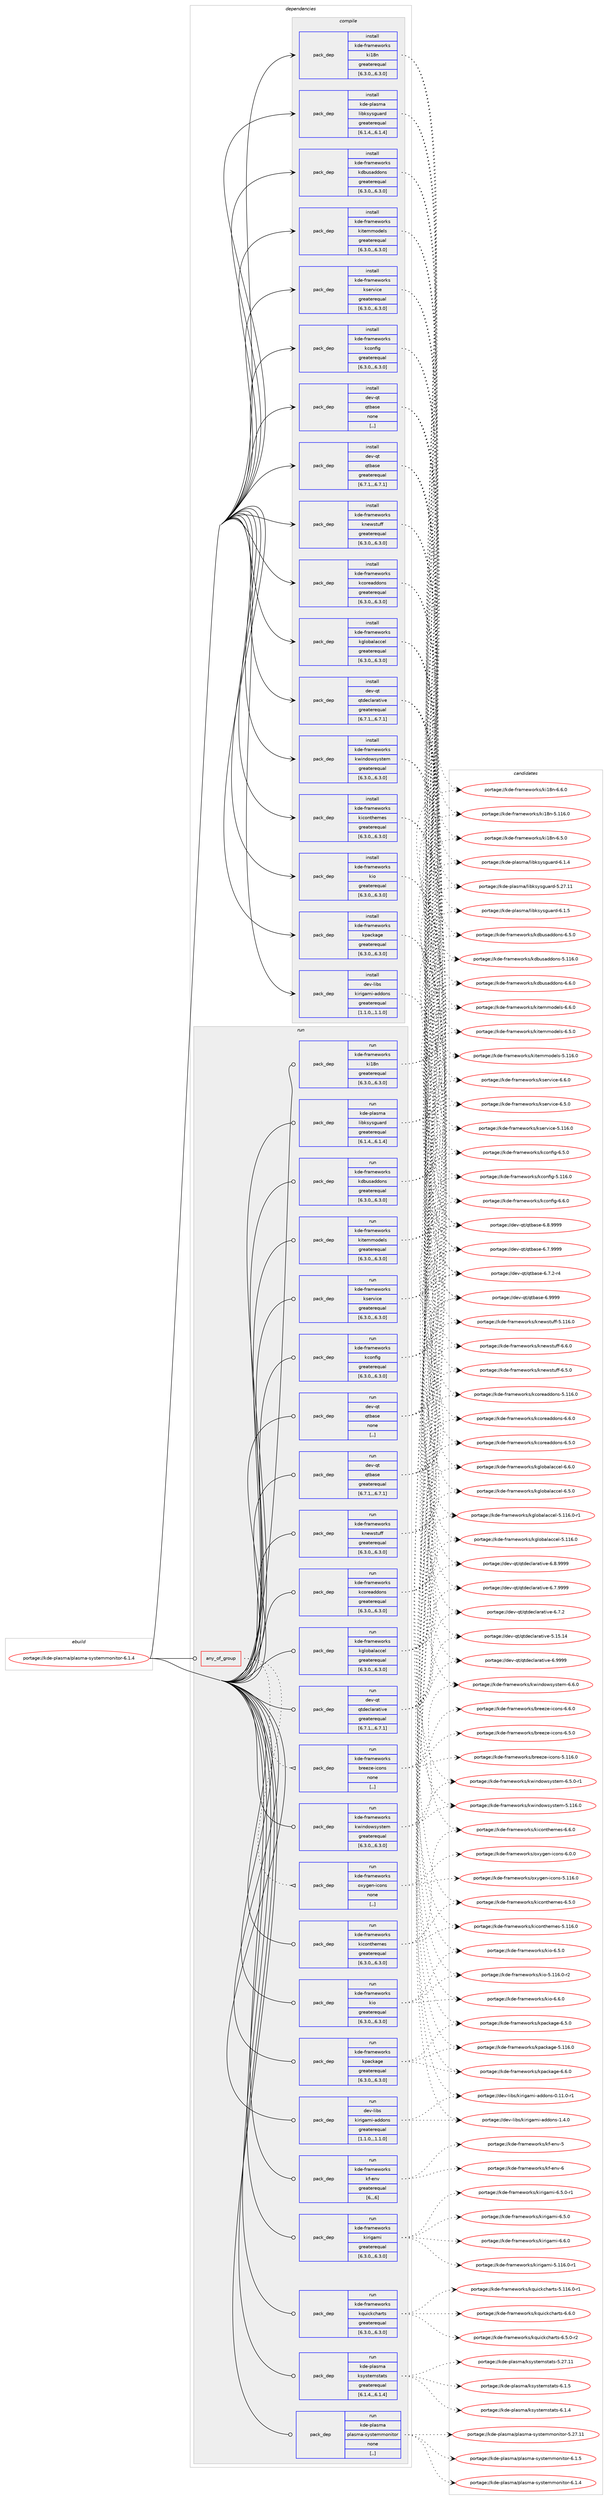 digraph prolog {

# *************
# Graph options
# *************

newrank=true;
concentrate=true;
compound=true;
graph [rankdir=LR,fontname=Helvetica,fontsize=10,ranksep=1.5];#, ranksep=2.5, nodesep=0.2];
edge  [arrowhead=vee];
node  [fontname=Helvetica,fontsize=10];

# **********
# The ebuild
# **********

subgraph cluster_leftcol {
color=gray;
label=<<i>ebuild</i>>;
id [label="portage://kde-plasma/plasma-systemmonitor-6.1.4", color=red, width=4, href="../kde-plasma/plasma-systemmonitor-6.1.4.svg"];
}

# ****************
# The dependencies
# ****************

subgraph cluster_midcol {
color=gray;
label=<<i>dependencies</i>>;
subgraph cluster_compile {
fillcolor="#eeeeee";
style=filled;
label=<<i>compile</i>>;
subgraph pack571705 {
dependency778478 [label=<<TABLE BORDER="0" CELLBORDER="1" CELLSPACING="0" CELLPADDING="4" WIDTH="220"><TR><TD ROWSPAN="6" CELLPADDING="30">pack_dep</TD></TR><TR><TD WIDTH="110">install</TD></TR><TR><TD>dev-libs</TD></TR><TR><TD>kirigami-addons</TD></TR><TR><TD>greaterequal</TD></TR><TR><TD>[1.1.0,,,1.1.0]</TD></TR></TABLE>>, shape=none, color=blue];
}
id:e -> dependency778478:w [weight=20,style="solid",arrowhead="vee"];
subgraph pack571706 {
dependency778479 [label=<<TABLE BORDER="0" CELLBORDER="1" CELLSPACING="0" CELLPADDING="4" WIDTH="220"><TR><TD ROWSPAN="6" CELLPADDING="30">pack_dep</TD></TR><TR><TD WIDTH="110">install</TD></TR><TR><TD>dev-qt</TD></TR><TR><TD>qtbase</TD></TR><TR><TD>greaterequal</TD></TR><TR><TD>[6.7.1,,,6.7.1]</TD></TR></TABLE>>, shape=none, color=blue];
}
id:e -> dependency778479:w [weight=20,style="solid",arrowhead="vee"];
subgraph pack571707 {
dependency778480 [label=<<TABLE BORDER="0" CELLBORDER="1" CELLSPACING="0" CELLPADDING="4" WIDTH="220"><TR><TD ROWSPAN="6" CELLPADDING="30">pack_dep</TD></TR><TR><TD WIDTH="110">install</TD></TR><TR><TD>dev-qt</TD></TR><TR><TD>qtbase</TD></TR><TR><TD>none</TD></TR><TR><TD>[,,]</TD></TR></TABLE>>, shape=none, color=blue];
}
id:e -> dependency778480:w [weight=20,style="solid",arrowhead="vee"];
subgraph pack571708 {
dependency778481 [label=<<TABLE BORDER="0" CELLBORDER="1" CELLSPACING="0" CELLPADDING="4" WIDTH="220"><TR><TD ROWSPAN="6" CELLPADDING="30">pack_dep</TD></TR><TR><TD WIDTH="110">install</TD></TR><TR><TD>dev-qt</TD></TR><TR><TD>qtdeclarative</TD></TR><TR><TD>greaterequal</TD></TR><TR><TD>[6.7.1,,,6.7.1]</TD></TR></TABLE>>, shape=none, color=blue];
}
id:e -> dependency778481:w [weight=20,style="solid",arrowhead="vee"];
subgraph pack571709 {
dependency778482 [label=<<TABLE BORDER="0" CELLBORDER="1" CELLSPACING="0" CELLPADDING="4" WIDTH="220"><TR><TD ROWSPAN="6" CELLPADDING="30">pack_dep</TD></TR><TR><TD WIDTH="110">install</TD></TR><TR><TD>kde-frameworks</TD></TR><TR><TD>kconfig</TD></TR><TR><TD>greaterequal</TD></TR><TR><TD>[6.3.0,,,6.3.0]</TD></TR></TABLE>>, shape=none, color=blue];
}
id:e -> dependency778482:w [weight=20,style="solid",arrowhead="vee"];
subgraph pack571710 {
dependency778483 [label=<<TABLE BORDER="0" CELLBORDER="1" CELLSPACING="0" CELLPADDING="4" WIDTH="220"><TR><TD ROWSPAN="6" CELLPADDING="30">pack_dep</TD></TR><TR><TD WIDTH="110">install</TD></TR><TR><TD>kde-frameworks</TD></TR><TR><TD>kcoreaddons</TD></TR><TR><TD>greaterequal</TD></TR><TR><TD>[6.3.0,,,6.3.0]</TD></TR></TABLE>>, shape=none, color=blue];
}
id:e -> dependency778483:w [weight=20,style="solid",arrowhead="vee"];
subgraph pack571711 {
dependency778484 [label=<<TABLE BORDER="0" CELLBORDER="1" CELLSPACING="0" CELLPADDING="4" WIDTH="220"><TR><TD ROWSPAN="6" CELLPADDING="30">pack_dep</TD></TR><TR><TD WIDTH="110">install</TD></TR><TR><TD>kde-frameworks</TD></TR><TR><TD>kdbusaddons</TD></TR><TR><TD>greaterequal</TD></TR><TR><TD>[6.3.0,,,6.3.0]</TD></TR></TABLE>>, shape=none, color=blue];
}
id:e -> dependency778484:w [weight=20,style="solid",arrowhead="vee"];
subgraph pack571712 {
dependency778485 [label=<<TABLE BORDER="0" CELLBORDER="1" CELLSPACING="0" CELLPADDING="4" WIDTH="220"><TR><TD ROWSPAN="6" CELLPADDING="30">pack_dep</TD></TR><TR><TD WIDTH="110">install</TD></TR><TR><TD>kde-frameworks</TD></TR><TR><TD>kglobalaccel</TD></TR><TR><TD>greaterequal</TD></TR><TR><TD>[6.3.0,,,6.3.0]</TD></TR></TABLE>>, shape=none, color=blue];
}
id:e -> dependency778485:w [weight=20,style="solid",arrowhead="vee"];
subgraph pack571713 {
dependency778486 [label=<<TABLE BORDER="0" CELLBORDER="1" CELLSPACING="0" CELLPADDING="4" WIDTH="220"><TR><TD ROWSPAN="6" CELLPADDING="30">pack_dep</TD></TR><TR><TD WIDTH="110">install</TD></TR><TR><TD>kde-frameworks</TD></TR><TR><TD>ki18n</TD></TR><TR><TD>greaterequal</TD></TR><TR><TD>[6.3.0,,,6.3.0]</TD></TR></TABLE>>, shape=none, color=blue];
}
id:e -> dependency778486:w [weight=20,style="solid",arrowhead="vee"];
subgraph pack571714 {
dependency778487 [label=<<TABLE BORDER="0" CELLBORDER="1" CELLSPACING="0" CELLPADDING="4" WIDTH="220"><TR><TD ROWSPAN="6" CELLPADDING="30">pack_dep</TD></TR><TR><TD WIDTH="110">install</TD></TR><TR><TD>kde-frameworks</TD></TR><TR><TD>kiconthemes</TD></TR><TR><TD>greaterequal</TD></TR><TR><TD>[6.3.0,,,6.3.0]</TD></TR></TABLE>>, shape=none, color=blue];
}
id:e -> dependency778487:w [weight=20,style="solid",arrowhead="vee"];
subgraph pack571715 {
dependency778488 [label=<<TABLE BORDER="0" CELLBORDER="1" CELLSPACING="0" CELLPADDING="4" WIDTH="220"><TR><TD ROWSPAN="6" CELLPADDING="30">pack_dep</TD></TR><TR><TD WIDTH="110">install</TD></TR><TR><TD>kde-frameworks</TD></TR><TR><TD>kio</TD></TR><TR><TD>greaterequal</TD></TR><TR><TD>[6.3.0,,,6.3.0]</TD></TR></TABLE>>, shape=none, color=blue];
}
id:e -> dependency778488:w [weight=20,style="solid",arrowhead="vee"];
subgraph pack571716 {
dependency778489 [label=<<TABLE BORDER="0" CELLBORDER="1" CELLSPACING="0" CELLPADDING="4" WIDTH="220"><TR><TD ROWSPAN="6" CELLPADDING="30">pack_dep</TD></TR><TR><TD WIDTH="110">install</TD></TR><TR><TD>kde-frameworks</TD></TR><TR><TD>kitemmodels</TD></TR><TR><TD>greaterequal</TD></TR><TR><TD>[6.3.0,,,6.3.0]</TD></TR></TABLE>>, shape=none, color=blue];
}
id:e -> dependency778489:w [weight=20,style="solid",arrowhead="vee"];
subgraph pack571717 {
dependency778490 [label=<<TABLE BORDER="0" CELLBORDER="1" CELLSPACING="0" CELLPADDING="4" WIDTH="220"><TR><TD ROWSPAN="6" CELLPADDING="30">pack_dep</TD></TR><TR><TD WIDTH="110">install</TD></TR><TR><TD>kde-frameworks</TD></TR><TR><TD>knewstuff</TD></TR><TR><TD>greaterequal</TD></TR><TR><TD>[6.3.0,,,6.3.0]</TD></TR></TABLE>>, shape=none, color=blue];
}
id:e -> dependency778490:w [weight=20,style="solid",arrowhead="vee"];
subgraph pack571718 {
dependency778491 [label=<<TABLE BORDER="0" CELLBORDER="1" CELLSPACING="0" CELLPADDING="4" WIDTH="220"><TR><TD ROWSPAN="6" CELLPADDING="30">pack_dep</TD></TR><TR><TD WIDTH="110">install</TD></TR><TR><TD>kde-frameworks</TD></TR><TR><TD>kpackage</TD></TR><TR><TD>greaterequal</TD></TR><TR><TD>[6.3.0,,,6.3.0]</TD></TR></TABLE>>, shape=none, color=blue];
}
id:e -> dependency778491:w [weight=20,style="solid",arrowhead="vee"];
subgraph pack571719 {
dependency778492 [label=<<TABLE BORDER="0" CELLBORDER="1" CELLSPACING="0" CELLPADDING="4" WIDTH="220"><TR><TD ROWSPAN="6" CELLPADDING="30">pack_dep</TD></TR><TR><TD WIDTH="110">install</TD></TR><TR><TD>kde-frameworks</TD></TR><TR><TD>kservice</TD></TR><TR><TD>greaterequal</TD></TR><TR><TD>[6.3.0,,,6.3.0]</TD></TR></TABLE>>, shape=none, color=blue];
}
id:e -> dependency778492:w [weight=20,style="solid",arrowhead="vee"];
subgraph pack571720 {
dependency778493 [label=<<TABLE BORDER="0" CELLBORDER="1" CELLSPACING="0" CELLPADDING="4" WIDTH="220"><TR><TD ROWSPAN="6" CELLPADDING="30">pack_dep</TD></TR><TR><TD WIDTH="110">install</TD></TR><TR><TD>kde-frameworks</TD></TR><TR><TD>kwindowsystem</TD></TR><TR><TD>greaterequal</TD></TR><TR><TD>[6.3.0,,,6.3.0]</TD></TR></TABLE>>, shape=none, color=blue];
}
id:e -> dependency778493:w [weight=20,style="solid",arrowhead="vee"];
subgraph pack571721 {
dependency778494 [label=<<TABLE BORDER="0" CELLBORDER="1" CELLSPACING="0" CELLPADDING="4" WIDTH="220"><TR><TD ROWSPAN="6" CELLPADDING="30">pack_dep</TD></TR><TR><TD WIDTH="110">install</TD></TR><TR><TD>kde-plasma</TD></TR><TR><TD>libksysguard</TD></TR><TR><TD>greaterequal</TD></TR><TR><TD>[6.1.4,,,6.1.4]</TD></TR></TABLE>>, shape=none, color=blue];
}
id:e -> dependency778494:w [weight=20,style="solid",arrowhead="vee"];
}
subgraph cluster_compileandrun {
fillcolor="#eeeeee";
style=filled;
label=<<i>compile and run</i>>;
}
subgraph cluster_run {
fillcolor="#eeeeee";
style=filled;
label=<<i>run</i>>;
subgraph any5532 {
dependency778495 [label=<<TABLE BORDER="0" CELLBORDER="1" CELLSPACING="0" CELLPADDING="4"><TR><TD CELLPADDING="10">any_of_group</TD></TR></TABLE>>, shape=none, color=red];subgraph pack571722 {
dependency778496 [label=<<TABLE BORDER="0" CELLBORDER="1" CELLSPACING="0" CELLPADDING="4" WIDTH="220"><TR><TD ROWSPAN="6" CELLPADDING="30">pack_dep</TD></TR><TR><TD WIDTH="110">run</TD></TR><TR><TD>kde-frameworks</TD></TR><TR><TD>breeze-icons</TD></TR><TR><TD>none</TD></TR><TR><TD>[,,]</TD></TR></TABLE>>, shape=none, color=blue];
}
dependency778495:e -> dependency778496:w [weight=20,style="dotted",arrowhead="oinv"];
subgraph pack571723 {
dependency778497 [label=<<TABLE BORDER="0" CELLBORDER="1" CELLSPACING="0" CELLPADDING="4" WIDTH="220"><TR><TD ROWSPAN="6" CELLPADDING="30">pack_dep</TD></TR><TR><TD WIDTH="110">run</TD></TR><TR><TD>kde-frameworks</TD></TR><TR><TD>oxygen-icons</TD></TR><TR><TD>none</TD></TR><TR><TD>[,,]</TD></TR></TABLE>>, shape=none, color=blue];
}
dependency778495:e -> dependency778497:w [weight=20,style="dotted",arrowhead="oinv"];
}
id:e -> dependency778495:w [weight=20,style="solid",arrowhead="odot"];
subgraph pack571724 {
dependency778498 [label=<<TABLE BORDER="0" CELLBORDER="1" CELLSPACING="0" CELLPADDING="4" WIDTH="220"><TR><TD ROWSPAN="6" CELLPADDING="30">pack_dep</TD></TR><TR><TD WIDTH="110">run</TD></TR><TR><TD>dev-libs</TD></TR><TR><TD>kirigami-addons</TD></TR><TR><TD>greaterequal</TD></TR><TR><TD>[1.1.0,,,1.1.0]</TD></TR></TABLE>>, shape=none, color=blue];
}
id:e -> dependency778498:w [weight=20,style="solid",arrowhead="odot"];
subgraph pack571725 {
dependency778499 [label=<<TABLE BORDER="0" CELLBORDER="1" CELLSPACING="0" CELLPADDING="4" WIDTH="220"><TR><TD ROWSPAN="6" CELLPADDING="30">pack_dep</TD></TR><TR><TD WIDTH="110">run</TD></TR><TR><TD>dev-qt</TD></TR><TR><TD>qtbase</TD></TR><TR><TD>greaterequal</TD></TR><TR><TD>[6.7.1,,,6.7.1]</TD></TR></TABLE>>, shape=none, color=blue];
}
id:e -> dependency778499:w [weight=20,style="solid",arrowhead="odot"];
subgraph pack571726 {
dependency778500 [label=<<TABLE BORDER="0" CELLBORDER="1" CELLSPACING="0" CELLPADDING="4" WIDTH="220"><TR><TD ROWSPAN="6" CELLPADDING="30">pack_dep</TD></TR><TR><TD WIDTH="110">run</TD></TR><TR><TD>dev-qt</TD></TR><TR><TD>qtbase</TD></TR><TR><TD>none</TD></TR><TR><TD>[,,]</TD></TR></TABLE>>, shape=none, color=blue];
}
id:e -> dependency778500:w [weight=20,style="solid",arrowhead="odot"];
subgraph pack571727 {
dependency778501 [label=<<TABLE BORDER="0" CELLBORDER="1" CELLSPACING="0" CELLPADDING="4" WIDTH="220"><TR><TD ROWSPAN="6" CELLPADDING="30">pack_dep</TD></TR><TR><TD WIDTH="110">run</TD></TR><TR><TD>dev-qt</TD></TR><TR><TD>qtdeclarative</TD></TR><TR><TD>greaterequal</TD></TR><TR><TD>[6.7.1,,,6.7.1]</TD></TR></TABLE>>, shape=none, color=blue];
}
id:e -> dependency778501:w [weight=20,style="solid",arrowhead="odot"];
subgraph pack571728 {
dependency778502 [label=<<TABLE BORDER="0" CELLBORDER="1" CELLSPACING="0" CELLPADDING="4" WIDTH="220"><TR><TD ROWSPAN="6" CELLPADDING="30">pack_dep</TD></TR><TR><TD WIDTH="110">run</TD></TR><TR><TD>kde-frameworks</TD></TR><TR><TD>kconfig</TD></TR><TR><TD>greaterequal</TD></TR><TR><TD>[6.3.0,,,6.3.0]</TD></TR></TABLE>>, shape=none, color=blue];
}
id:e -> dependency778502:w [weight=20,style="solid",arrowhead="odot"];
subgraph pack571729 {
dependency778503 [label=<<TABLE BORDER="0" CELLBORDER="1" CELLSPACING="0" CELLPADDING="4" WIDTH="220"><TR><TD ROWSPAN="6" CELLPADDING="30">pack_dep</TD></TR><TR><TD WIDTH="110">run</TD></TR><TR><TD>kde-frameworks</TD></TR><TR><TD>kcoreaddons</TD></TR><TR><TD>greaterequal</TD></TR><TR><TD>[6.3.0,,,6.3.0]</TD></TR></TABLE>>, shape=none, color=blue];
}
id:e -> dependency778503:w [weight=20,style="solid",arrowhead="odot"];
subgraph pack571730 {
dependency778504 [label=<<TABLE BORDER="0" CELLBORDER="1" CELLSPACING="0" CELLPADDING="4" WIDTH="220"><TR><TD ROWSPAN="6" CELLPADDING="30">pack_dep</TD></TR><TR><TD WIDTH="110">run</TD></TR><TR><TD>kde-frameworks</TD></TR><TR><TD>kdbusaddons</TD></TR><TR><TD>greaterequal</TD></TR><TR><TD>[6.3.0,,,6.3.0]</TD></TR></TABLE>>, shape=none, color=blue];
}
id:e -> dependency778504:w [weight=20,style="solid",arrowhead="odot"];
subgraph pack571731 {
dependency778505 [label=<<TABLE BORDER="0" CELLBORDER="1" CELLSPACING="0" CELLPADDING="4" WIDTH="220"><TR><TD ROWSPAN="6" CELLPADDING="30">pack_dep</TD></TR><TR><TD WIDTH="110">run</TD></TR><TR><TD>kde-frameworks</TD></TR><TR><TD>kf-env</TD></TR><TR><TD>greaterequal</TD></TR><TR><TD>[6,,,6]</TD></TR></TABLE>>, shape=none, color=blue];
}
id:e -> dependency778505:w [weight=20,style="solid",arrowhead="odot"];
subgraph pack571732 {
dependency778506 [label=<<TABLE BORDER="0" CELLBORDER="1" CELLSPACING="0" CELLPADDING="4" WIDTH="220"><TR><TD ROWSPAN="6" CELLPADDING="30">pack_dep</TD></TR><TR><TD WIDTH="110">run</TD></TR><TR><TD>kde-frameworks</TD></TR><TR><TD>kglobalaccel</TD></TR><TR><TD>greaterequal</TD></TR><TR><TD>[6.3.0,,,6.3.0]</TD></TR></TABLE>>, shape=none, color=blue];
}
id:e -> dependency778506:w [weight=20,style="solid",arrowhead="odot"];
subgraph pack571733 {
dependency778507 [label=<<TABLE BORDER="0" CELLBORDER="1" CELLSPACING="0" CELLPADDING="4" WIDTH="220"><TR><TD ROWSPAN="6" CELLPADDING="30">pack_dep</TD></TR><TR><TD WIDTH="110">run</TD></TR><TR><TD>kde-frameworks</TD></TR><TR><TD>ki18n</TD></TR><TR><TD>greaterequal</TD></TR><TR><TD>[6.3.0,,,6.3.0]</TD></TR></TABLE>>, shape=none, color=blue];
}
id:e -> dependency778507:w [weight=20,style="solid",arrowhead="odot"];
subgraph pack571734 {
dependency778508 [label=<<TABLE BORDER="0" CELLBORDER="1" CELLSPACING="0" CELLPADDING="4" WIDTH="220"><TR><TD ROWSPAN="6" CELLPADDING="30">pack_dep</TD></TR><TR><TD WIDTH="110">run</TD></TR><TR><TD>kde-frameworks</TD></TR><TR><TD>kiconthemes</TD></TR><TR><TD>greaterequal</TD></TR><TR><TD>[6.3.0,,,6.3.0]</TD></TR></TABLE>>, shape=none, color=blue];
}
id:e -> dependency778508:w [weight=20,style="solid",arrowhead="odot"];
subgraph pack571735 {
dependency778509 [label=<<TABLE BORDER="0" CELLBORDER="1" CELLSPACING="0" CELLPADDING="4" WIDTH="220"><TR><TD ROWSPAN="6" CELLPADDING="30">pack_dep</TD></TR><TR><TD WIDTH="110">run</TD></TR><TR><TD>kde-frameworks</TD></TR><TR><TD>kio</TD></TR><TR><TD>greaterequal</TD></TR><TR><TD>[6.3.0,,,6.3.0]</TD></TR></TABLE>>, shape=none, color=blue];
}
id:e -> dependency778509:w [weight=20,style="solid",arrowhead="odot"];
subgraph pack571736 {
dependency778510 [label=<<TABLE BORDER="0" CELLBORDER="1" CELLSPACING="0" CELLPADDING="4" WIDTH="220"><TR><TD ROWSPAN="6" CELLPADDING="30">pack_dep</TD></TR><TR><TD WIDTH="110">run</TD></TR><TR><TD>kde-frameworks</TD></TR><TR><TD>kirigami</TD></TR><TR><TD>greaterequal</TD></TR><TR><TD>[6.3.0,,,6.3.0]</TD></TR></TABLE>>, shape=none, color=blue];
}
id:e -> dependency778510:w [weight=20,style="solid",arrowhead="odot"];
subgraph pack571737 {
dependency778511 [label=<<TABLE BORDER="0" CELLBORDER="1" CELLSPACING="0" CELLPADDING="4" WIDTH="220"><TR><TD ROWSPAN="6" CELLPADDING="30">pack_dep</TD></TR><TR><TD WIDTH="110">run</TD></TR><TR><TD>kde-frameworks</TD></TR><TR><TD>kitemmodels</TD></TR><TR><TD>greaterequal</TD></TR><TR><TD>[6.3.0,,,6.3.0]</TD></TR></TABLE>>, shape=none, color=blue];
}
id:e -> dependency778511:w [weight=20,style="solid",arrowhead="odot"];
subgraph pack571738 {
dependency778512 [label=<<TABLE BORDER="0" CELLBORDER="1" CELLSPACING="0" CELLPADDING="4" WIDTH="220"><TR><TD ROWSPAN="6" CELLPADDING="30">pack_dep</TD></TR><TR><TD WIDTH="110">run</TD></TR><TR><TD>kde-frameworks</TD></TR><TR><TD>knewstuff</TD></TR><TR><TD>greaterequal</TD></TR><TR><TD>[6.3.0,,,6.3.0]</TD></TR></TABLE>>, shape=none, color=blue];
}
id:e -> dependency778512:w [weight=20,style="solid",arrowhead="odot"];
subgraph pack571739 {
dependency778513 [label=<<TABLE BORDER="0" CELLBORDER="1" CELLSPACING="0" CELLPADDING="4" WIDTH="220"><TR><TD ROWSPAN="6" CELLPADDING="30">pack_dep</TD></TR><TR><TD WIDTH="110">run</TD></TR><TR><TD>kde-frameworks</TD></TR><TR><TD>kpackage</TD></TR><TR><TD>greaterequal</TD></TR><TR><TD>[6.3.0,,,6.3.0]</TD></TR></TABLE>>, shape=none, color=blue];
}
id:e -> dependency778513:w [weight=20,style="solid",arrowhead="odot"];
subgraph pack571740 {
dependency778514 [label=<<TABLE BORDER="0" CELLBORDER="1" CELLSPACING="0" CELLPADDING="4" WIDTH="220"><TR><TD ROWSPAN="6" CELLPADDING="30">pack_dep</TD></TR><TR><TD WIDTH="110">run</TD></TR><TR><TD>kde-frameworks</TD></TR><TR><TD>kquickcharts</TD></TR><TR><TD>greaterequal</TD></TR><TR><TD>[6.3.0,,,6.3.0]</TD></TR></TABLE>>, shape=none, color=blue];
}
id:e -> dependency778514:w [weight=20,style="solid",arrowhead="odot"];
subgraph pack571741 {
dependency778515 [label=<<TABLE BORDER="0" CELLBORDER="1" CELLSPACING="0" CELLPADDING="4" WIDTH="220"><TR><TD ROWSPAN="6" CELLPADDING="30">pack_dep</TD></TR><TR><TD WIDTH="110">run</TD></TR><TR><TD>kde-frameworks</TD></TR><TR><TD>kservice</TD></TR><TR><TD>greaterequal</TD></TR><TR><TD>[6.3.0,,,6.3.0]</TD></TR></TABLE>>, shape=none, color=blue];
}
id:e -> dependency778515:w [weight=20,style="solid",arrowhead="odot"];
subgraph pack571742 {
dependency778516 [label=<<TABLE BORDER="0" CELLBORDER="1" CELLSPACING="0" CELLPADDING="4" WIDTH="220"><TR><TD ROWSPAN="6" CELLPADDING="30">pack_dep</TD></TR><TR><TD WIDTH="110">run</TD></TR><TR><TD>kde-frameworks</TD></TR><TR><TD>kwindowsystem</TD></TR><TR><TD>greaterequal</TD></TR><TR><TD>[6.3.0,,,6.3.0]</TD></TR></TABLE>>, shape=none, color=blue];
}
id:e -> dependency778516:w [weight=20,style="solid",arrowhead="odot"];
subgraph pack571743 {
dependency778517 [label=<<TABLE BORDER="0" CELLBORDER="1" CELLSPACING="0" CELLPADDING="4" WIDTH="220"><TR><TD ROWSPAN="6" CELLPADDING="30">pack_dep</TD></TR><TR><TD WIDTH="110">run</TD></TR><TR><TD>kde-plasma</TD></TR><TR><TD>ksystemstats</TD></TR><TR><TD>greaterequal</TD></TR><TR><TD>[6.1.4,,,6.1.4]</TD></TR></TABLE>>, shape=none, color=blue];
}
id:e -> dependency778517:w [weight=20,style="solid",arrowhead="odot"];
subgraph pack571744 {
dependency778518 [label=<<TABLE BORDER="0" CELLBORDER="1" CELLSPACING="0" CELLPADDING="4" WIDTH="220"><TR><TD ROWSPAN="6" CELLPADDING="30">pack_dep</TD></TR><TR><TD WIDTH="110">run</TD></TR><TR><TD>kde-plasma</TD></TR><TR><TD>libksysguard</TD></TR><TR><TD>greaterequal</TD></TR><TR><TD>[6.1.4,,,6.1.4]</TD></TR></TABLE>>, shape=none, color=blue];
}
id:e -> dependency778518:w [weight=20,style="solid",arrowhead="odot"];
subgraph pack571745 {
dependency778519 [label=<<TABLE BORDER="0" CELLBORDER="1" CELLSPACING="0" CELLPADDING="4" WIDTH="220"><TR><TD ROWSPAN="6" CELLPADDING="30">pack_dep</TD></TR><TR><TD WIDTH="110">run</TD></TR><TR><TD>kde-plasma</TD></TR><TR><TD>plasma-systemmonitor</TD></TR><TR><TD>none</TD></TR><TR><TD>[,,]</TD></TR></TABLE>>, shape=none, color=blue];
}
id:e -> dependency778519:w [weight=20,style="solid",arrowhead="odot"];
}
}

# **************
# The candidates
# **************

subgraph cluster_choices {
rank=same;
color=gray;
label=<<i>candidates</i>>;

subgraph choice571705 {
color=black;
nodesep=1;
choice100101118451081059811547107105114105103971091054597100100111110115454946524648 [label="portage://dev-libs/kirigami-addons-1.4.0", color=red, width=4,href="../dev-libs/kirigami-addons-1.4.0.svg"];
choice100101118451081059811547107105114105103971091054597100100111110115454846494946484511449 [label="portage://dev-libs/kirigami-addons-0.11.0-r1", color=red, width=4,href="../dev-libs/kirigami-addons-0.11.0-r1.svg"];
dependency778478:e -> choice100101118451081059811547107105114105103971091054597100100111110115454946524648:w [style=dotted,weight="100"];
dependency778478:e -> choice100101118451081059811547107105114105103971091054597100100111110115454846494946484511449:w [style=dotted,weight="100"];
}
subgraph choice571706 {
color=black;
nodesep=1;
choice1001011184511311647113116989711510145544657575757 [label="portage://dev-qt/qtbase-6.9999", color=red, width=4,href="../dev-qt/qtbase-6.9999.svg"];
choice10010111845113116471131169897115101455446564657575757 [label="portage://dev-qt/qtbase-6.8.9999", color=red, width=4,href="../dev-qt/qtbase-6.8.9999.svg"];
choice10010111845113116471131169897115101455446554657575757 [label="portage://dev-qt/qtbase-6.7.9999", color=red, width=4,href="../dev-qt/qtbase-6.7.9999.svg"];
choice100101118451131164711311698971151014554465546504511452 [label="portage://dev-qt/qtbase-6.7.2-r4", color=red, width=4,href="../dev-qt/qtbase-6.7.2-r4.svg"];
dependency778479:e -> choice1001011184511311647113116989711510145544657575757:w [style=dotted,weight="100"];
dependency778479:e -> choice10010111845113116471131169897115101455446564657575757:w [style=dotted,weight="100"];
dependency778479:e -> choice10010111845113116471131169897115101455446554657575757:w [style=dotted,weight="100"];
dependency778479:e -> choice100101118451131164711311698971151014554465546504511452:w [style=dotted,weight="100"];
}
subgraph choice571707 {
color=black;
nodesep=1;
choice1001011184511311647113116989711510145544657575757 [label="portage://dev-qt/qtbase-6.9999", color=red, width=4,href="../dev-qt/qtbase-6.9999.svg"];
choice10010111845113116471131169897115101455446564657575757 [label="portage://dev-qt/qtbase-6.8.9999", color=red, width=4,href="../dev-qt/qtbase-6.8.9999.svg"];
choice10010111845113116471131169897115101455446554657575757 [label="portage://dev-qt/qtbase-6.7.9999", color=red, width=4,href="../dev-qt/qtbase-6.7.9999.svg"];
choice100101118451131164711311698971151014554465546504511452 [label="portage://dev-qt/qtbase-6.7.2-r4", color=red, width=4,href="../dev-qt/qtbase-6.7.2-r4.svg"];
dependency778480:e -> choice1001011184511311647113116989711510145544657575757:w [style=dotted,weight="100"];
dependency778480:e -> choice10010111845113116471131169897115101455446564657575757:w [style=dotted,weight="100"];
dependency778480:e -> choice10010111845113116471131169897115101455446554657575757:w [style=dotted,weight="100"];
dependency778480:e -> choice100101118451131164711311698971151014554465546504511452:w [style=dotted,weight="100"];
}
subgraph choice571708 {
color=black;
nodesep=1;
choice100101118451131164711311610010199108971149711610511810145544657575757 [label="portage://dev-qt/qtdeclarative-6.9999", color=red, width=4,href="../dev-qt/qtdeclarative-6.9999.svg"];
choice1001011184511311647113116100101991089711497116105118101455446564657575757 [label="portage://dev-qt/qtdeclarative-6.8.9999", color=red, width=4,href="../dev-qt/qtdeclarative-6.8.9999.svg"];
choice1001011184511311647113116100101991089711497116105118101455446554657575757 [label="portage://dev-qt/qtdeclarative-6.7.9999", color=red, width=4,href="../dev-qt/qtdeclarative-6.7.9999.svg"];
choice1001011184511311647113116100101991089711497116105118101455446554650 [label="portage://dev-qt/qtdeclarative-6.7.2", color=red, width=4,href="../dev-qt/qtdeclarative-6.7.2.svg"];
choice10010111845113116471131161001019910897114971161051181014553464953464952 [label="portage://dev-qt/qtdeclarative-5.15.14", color=red, width=4,href="../dev-qt/qtdeclarative-5.15.14.svg"];
dependency778481:e -> choice100101118451131164711311610010199108971149711610511810145544657575757:w [style=dotted,weight="100"];
dependency778481:e -> choice1001011184511311647113116100101991089711497116105118101455446564657575757:w [style=dotted,weight="100"];
dependency778481:e -> choice1001011184511311647113116100101991089711497116105118101455446554657575757:w [style=dotted,weight="100"];
dependency778481:e -> choice1001011184511311647113116100101991089711497116105118101455446554650:w [style=dotted,weight="100"];
dependency778481:e -> choice10010111845113116471131161001019910897114971161051181014553464953464952:w [style=dotted,weight="100"];
}
subgraph choice571709 {
color=black;
nodesep=1;
choice10710010145102114971091011191111141071154710799111110102105103455446544648 [label="portage://kde-frameworks/kconfig-6.6.0", color=red, width=4,href="../kde-frameworks/kconfig-6.6.0.svg"];
choice10710010145102114971091011191111141071154710799111110102105103455446534648 [label="portage://kde-frameworks/kconfig-6.5.0", color=red, width=4,href="../kde-frameworks/kconfig-6.5.0.svg"];
choice107100101451021149710910111911111410711547107991111101021051034553464949544648 [label="portage://kde-frameworks/kconfig-5.116.0", color=red, width=4,href="../kde-frameworks/kconfig-5.116.0.svg"];
dependency778482:e -> choice10710010145102114971091011191111141071154710799111110102105103455446544648:w [style=dotted,weight="100"];
dependency778482:e -> choice10710010145102114971091011191111141071154710799111110102105103455446534648:w [style=dotted,weight="100"];
dependency778482:e -> choice107100101451021149710910111911111410711547107991111101021051034553464949544648:w [style=dotted,weight="100"];
}
subgraph choice571710 {
color=black;
nodesep=1;
choice1071001014510211497109101119111114107115471079911111410197100100111110115455446544648 [label="portage://kde-frameworks/kcoreaddons-6.6.0", color=red, width=4,href="../kde-frameworks/kcoreaddons-6.6.0.svg"];
choice1071001014510211497109101119111114107115471079911111410197100100111110115455446534648 [label="portage://kde-frameworks/kcoreaddons-6.5.0", color=red, width=4,href="../kde-frameworks/kcoreaddons-6.5.0.svg"];
choice10710010145102114971091011191111141071154710799111114101971001001111101154553464949544648 [label="portage://kde-frameworks/kcoreaddons-5.116.0", color=red, width=4,href="../kde-frameworks/kcoreaddons-5.116.0.svg"];
dependency778483:e -> choice1071001014510211497109101119111114107115471079911111410197100100111110115455446544648:w [style=dotted,weight="100"];
dependency778483:e -> choice1071001014510211497109101119111114107115471079911111410197100100111110115455446534648:w [style=dotted,weight="100"];
dependency778483:e -> choice10710010145102114971091011191111141071154710799111114101971001001111101154553464949544648:w [style=dotted,weight="100"];
}
subgraph choice571711 {
color=black;
nodesep=1;
choice1071001014510211497109101119111114107115471071009811711597100100111110115455446544648 [label="portage://kde-frameworks/kdbusaddons-6.6.0", color=red, width=4,href="../kde-frameworks/kdbusaddons-6.6.0.svg"];
choice1071001014510211497109101119111114107115471071009811711597100100111110115455446534648 [label="portage://kde-frameworks/kdbusaddons-6.5.0", color=red, width=4,href="../kde-frameworks/kdbusaddons-6.5.0.svg"];
choice10710010145102114971091011191111141071154710710098117115971001001111101154553464949544648 [label="portage://kde-frameworks/kdbusaddons-5.116.0", color=red, width=4,href="../kde-frameworks/kdbusaddons-5.116.0.svg"];
dependency778484:e -> choice1071001014510211497109101119111114107115471071009811711597100100111110115455446544648:w [style=dotted,weight="100"];
dependency778484:e -> choice1071001014510211497109101119111114107115471071009811711597100100111110115455446534648:w [style=dotted,weight="100"];
dependency778484:e -> choice10710010145102114971091011191111141071154710710098117115971001001111101154553464949544648:w [style=dotted,weight="100"];
}
subgraph choice571712 {
color=black;
nodesep=1;
choice1071001014510211497109101119111114107115471071031081119897108979999101108455446544648 [label="portage://kde-frameworks/kglobalaccel-6.6.0", color=red, width=4,href="../kde-frameworks/kglobalaccel-6.6.0.svg"];
choice1071001014510211497109101119111114107115471071031081119897108979999101108455446534648 [label="portage://kde-frameworks/kglobalaccel-6.5.0", color=red, width=4,href="../kde-frameworks/kglobalaccel-6.5.0.svg"];
choice107100101451021149710910111911111410711547107103108111989710897999910110845534649495446484511449 [label="portage://kde-frameworks/kglobalaccel-5.116.0-r1", color=red, width=4,href="../kde-frameworks/kglobalaccel-5.116.0-r1.svg"];
choice10710010145102114971091011191111141071154710710310811198971089799991011084553464949544648 [label="portage://kde-frameworks/kglobalaccel-5.116.0", color=red, width=4,href="../kde-frameworks/kglobalaccel-5.116.0.svg"];
dependency778485:e -> choice1071001014510211497109101119111114107115471071031081119897108979999101108455446544648:w [style=dotted,weight="100"];
dependency778485:e -> choice1071001014510211497109101119111114107115471071031081119897108979999101108455446534648:w [style=dotted,weight="100"];
dependency778485:e -> choice107100101451021149710910111911111410711547107103108111989710897999910110845534649495446484511449:w [style=dotted,weight="100"];
dependency778485:e -> choice10710010145102114971091011191111141071154710710310811198971089799991011084553464949544648:w [style=dotted,weight="100"];
}
subgraph choice571713 {
color=black;
nodesep=1;
choice1071001014510211497109101119111114107115471071054956110455446544648 [label="portage://kde-frameworks/ki18n-6.6.0", color=red, width=4,href="../kde-frameworks/ki18n-6.6.0.svg"];
choice1071001014510211497109101119111114107115471071054956110455446534648 [label="portage://kde-frameworks/ki18n-6.5.0", color=red, width=4,href="../kde-frameworks/ki18n-6.5.0.svg"];
choice10710010145102114971091011191111141071154710710549561104553464949544648 [label="portage://kde-frameworks/ki18n-5.116.0", color=red, width=4,href="../kde-frameworks/ki18n-5.116.0.svg"];
dependency778486:e -> choice1071001014510211497109101119111114107115471071054956110455446544648:w [style=dotted,weight="100"];
dependency778486:e -> choice1071001014510211497109101119111114107115471071054956110455446534648:w [style=dotted,weight="100"];
dependency778486:e -> choice10710010145102114971091011191111141071154710710549561104553464949544648:w [style=dotted,weight="100"];
}
subgraph choice571714 {
color=black;
nodesep=1;
choice10710010145102114971091011191111141071154710710599111110116104101109101115455446544648 [label="portage://kde-frameworks/kiconthemes-6.6.0", color=red, width=4,href="../kde-frameworks/kiconthemes-6.6.0.svg"];
choice10710010145102114971091011191111141071154710710599111110116104101109101115455446534648 [label="portage://kde-frameworks/kiconthemes-6.5.0", color=red, width=4,href="../kde-frameworks/kiconthemes-6.5.0.svg"];
choice107100101451021149710910111911111410711547107105991111101161041011091011154553464949544648 [label="portage://kde-frameworks/kiconthemes-5.116.0", color=red, width=4,href="../kde-frameworks/kiconthemes-5.116.0.svg"];
dependency778487:e -> choice10710010145102114971091011191111141071154710710599111110116104101109101115455446544648:w [style=dotted,weight="100"];
dependency778487:e -> choice10710010145102114971091011191111141071154710710599111110116104101109101115455446534648:w [style=dotted,weight="100"];
dependency778487:e -> choice107100101451021149710910111911111410711547107105991111101161041011091011154553464949544648:w [style=dotted,weight="100"];
}
subgraph choice571715 {
color=black;
nodesep=1;
choice107100101451021149710910111911111410711547107105111455446544648 [label="portage://kde-frameworks/kio-6.6.0", color=red, width=4,href="../kde-frameworks/kio-6.6.0.svg"];
choice107100101451021149710910111911111410711547107105111455446534648 [label="portage://kde-frameworks/kio-6.5.0", color=red, width=4,href="../kde-frameworks/kio-6.5.0.svg"];
choice10710010145102114971091011191111141071154710710511145534649495446484511450 [label="portage://kde-frameworks/kio-5.116.0-r2", color=red, width=4,href="../kde-frameworks/kio-5.116.0-r2.svg"];
dependency778488:e -> choice107100101451021149710910111911111410711547107105111455446544648:w [style=dotted,weight="100"];
dependency778488:e -> choice107100101451021149710910111911111410711547107105111455446534648:w [style=dotted,weight="100"];
dependency778488:e -> choice10710010145102114971091011191111141071154710710511145534649495446484511450:w [style=dotted,weight="100"];
}
subgraph choice571716 {
color=black;
nodesep=1;
choice107100101451021149710910111911111410711547107105116101109109111100101108115455446544648 [label="portage://kde-frameworks/kitemmodels-6.6.0", color=red, width=4,href="../kde-frameworks/kitemmodels-6.6.0.svg"];
choice107100101451021149710910111911111410711547107105116101109109111100101108115455446534648 [label="portage://kde-frameworks/kitemmodels-6.5.0", color=red, width=4,href="../kde-frameworks/kitemmodels-6.5.0.svg"];
choice1071001014510211497109101119111114107115471071051161011091091111001011081154553464949544648 [label="portage://kde-frameworks/kitemmodels-5.116.0", color=red, width=4,href="../kde-frameworks/kitemmodels-5.116.0.svg"];
dependency778489:e -> choice107100101451021149710910111911111410711547107105116101109109111100101108115455446544648:w [style=dotted,weight="100"];
dependency778489:e -> choice107100101451021149710910111911111410711547107105116101109109111100101108115455446534648:w [style=dotted,weight="100"];
dependency778489:e -> choice1071001014510211497109101119111114107115471071051161011091091111001011081154553464949544648:w [style=dotted,weight="100"];
}
subgraph choice571717 {
color=black;
nodesep=1;
choice107100101451021149710910111911111410711547107110101119115116117102102455446544648 [label="portage://kde-frameworks/knewstuff-6.6.0", color=red, width=4,href="../kde-frameworks/knewstuff-6.6.0.svg"];
choice107100101451021149710910111911111410711547107110101119115116117102102455446534648 [label="portage://kde-frameworks/knewstuff-6.5.0", color=red, width=4,href="../kde-frameworks/knewstuff-6.5.0.svg"];
choice1071001014510211497109101119111114107115471071101011191151161171021024553464949544648 [label="portage://kde-frameworks/knewstuff-5.116.0", color=red, width=4,href="../kde-frameworks/knewstuff-5.116.0.svg"];
dependency778490:e -> choice107100101451021149710910111911111410711547107110101119115116117102102455446544648:w [style=dotted,weight="100"];
dependency778490:e -> choice107100101451021149710910111911111410711547107110101119115116117102102455446534648:w [style=dotted,weight="100"];
dependency778490:e -> choice1071001014510211497109101119111114107115471071101011191151161171021024553464949544648:w [style=dotted,weight="100"];
}
subgraph choice571718 {
color=black;
nodesep=1;
choice107100101451021149710910111911111410711547107112979910797103101455446544648 [label="portage://kde-frameworks/kpackage-6.6.0", color=red, width=4,href="../kde-frameworks/kpackage-6.6.0.svg"];
choice107100101451021149710910111911111410711547107112979910797103101455446534648 [label="portage://kde-frameworks/kpackage-6.5.0", color=red, width=4,href="../kde-frameworks/kpackage-6.5.0.svg"];
choice1071001014510211497109101119111114107115471071129799107971031014553464949544648 [label="portage://kde-frameworks/kpackage-5.116.0", color=red, width=4,href="../kde-frameworks/kpackage-5.116.0.svg"];
dependency778491:e -> choice107100101451021149710910111911111410711547107112979910797103101455446544648:w [style=dotted,weight="100"];
dependency778491:e -> choice107100101451021149710910111911111410711547107112979910797103101455446534648:w [style=dotted,weight="100"];
dependency778491:e -> choice1071001014510211497109101119111114107115471071129799107971031014553464949544648:w [style=dotted,weight="100"];
}
subgraph choice571719 {
color=black;
nodesep=1;
choice10710010145102114971091011191111141071154710711510111411810599101455446544648 [label="portage://kde-frameworks/kservice-6.6.0", color=red, width=4,href="../kde-frameworks/kservice-6.6.0.svg"];
choice10710010145102114971091011191111141071154710711510111411810599101455446534648 [label="portage://kde-frameworks/kservice-6.5.0", color=red, width=4,href="../kde-frameworks/kservice-6.5.0.svg"];
choice107100101451021149710910111911111410711547107115101114118105991014553464949544648 [label="portage://kde-frameworks/kservice-5.116.0", color=red, width=4,href="../kde-frameworks/kservice-5.116.0.svg"];
dependency778492:e -> choice10710010145102114971091011191111141071154710711510111411810599101455446544648:w [style=dotted,weight="100"];
dependency778492:e -> choice10710010145102114971091011191111141071154710711510111411810599101455446534648:w [style=dotted,weight="100"];
dependency778492:e -> choice107100101451021149710910111911111410711547107115101114118105991014553464949544648:w [style=dotted,weight="100"];
}
subgraph choice571720 {
color=black;
nodesep=1;
choice107100101451021149710910111911111410711547107119105110100111119115121115116101109455446544648 [label="portage://kde-frameworks/kwindowsystem-6.6.0", color=red, width=4,href="../kde-frameworks/kwindowsystem-6.6.0.svg"];
choice1071001014510211497109101119111114107115471071191051101001111191151211151161011094554465346484511449 [label="portage://kde-frameworks/kwindowsystem-6.5.0-r1", color=red, width=4,href="../kde-frameworks/kwindowsystem-6.5.0-r1.svg"];
choice1071001014510211497109101119111114107115471071191051101001111191151211151161011094553464949544648 [label="portage://kde-frameworks/kwindowsystem-5.116.0", color=red, width=4,href="../kde-frameworks/kwindowsystem-5.116.0.svg"];
dependency778493:e -> choice107100101451021149710910111911111410711547107119105110100111119115121115116101109455446544648:w [style=dotted,weight="100"];
dependency778493:e -> choice1071001014510211497109101119111114107115471071191051101001111191151211151161011094554465346484511449:w [style=dotted,weight="100"];
dependency778493:e -> choice1071001014510211497109101119111114107115471071191051101001111191151211151161011094553464949544648:w [style=dotted,weight="100"];
}
subgraph choice571721 {
color=black;
nodesep=1;
choice107100101451121089711510997471081059810711512111510311797114100455446494653 [label="portage://kde-plasma/libksysguard-6.1.5", color=red, width=4,href="../kde-plasma/libksysguard-6.1.5.svg"];
choice107100101451121089711510997471081059810711512111510311797114100455446494652 [label="portage://kde-plasma/libksysguard-6.1.4", color=red, width=4,href="../kde-plasma/libksysguard-6.1.4.svg"];
choice1071001014511210897115109974710810598107115121115103117971141004553465055464949 [label="portage://kde-plasma/libksysguard-5.27.11", color=red, width=4,href="../kde-plasma/libksysguard-5.27.11.svg"];
dependency778494:e -> choice107100101451121089711510997471081059810711512111510311797114100455446494653:w [style=dotted,weight="100"];
dependency778494:e -> choice107100101451121089711510997471081059810711512111510311797114100455446494652:w [style=dotted,weight="100"];
dependency778494:e -> choice1071001014511210897115109974710810598107115121115103117971141004553465055464949:w [style=dotted,weight="100"];
}
subgraph choice571722 {
color=black;
nodesep=1;
choice107100101451021149710910111911111410711547981141011011221014510599111110115455446544648 [label="portage://kde-frameworks/breeze-icons-6.6.0", color=red, width=4,href="../kde-frameworks/breeze-icons-6.6.0.svg"];
choice107100101451021149710910111911111410711547981141011011221014510599111110115455446534648 [label="portage://kde-frameworks/breeze-icons-6.5.0", color=red, width=4,href="../kde-frameworks/breeze-icons-6.5.0.svg"];
choice1071001014510211497109101119111114107115479811410110112210145105991111101154553464949544648 [label="portage://kde-frameworks/breeze-icons-5.116.0", color=red, width=4,href="../kde-frameworks/breeze-icons-5.116.0.svg"];
dependency778496:e -> choice107100101451021149710910111911111410711547981141011011221014510599111110115455446544648:w [style=dotted,weight="100"];
dependency778496:e -> choice107100101451021149710910111911111410711547981141011011221014510599111110115455446534648:w [style=dotted,weight="100"];
dependency778496:e -> choice1071001014510211497109101119111114107115479811410110112210145105991111101154553464949544648:w [style=dotted,weight="100"];
}
subgraph choice571723 {
color=black;
nodesep=1;
choice1071001014510211497109101119111114107115471111201211031011104510599111110115455446484648 [label="portage://kde-frameworks/oxygen-icons-6.0.0", color=red, width=4,href="../kde-frameworks/oxygen-icons-6.0.0.svg"];
choice10710010145102114971091011191111141071154711112012110310111045105991111101154553464949544648 [label="portage://kde-frameworks/oxygen-icons-5.116.0", color=red, width=4,href="../kde-frameworks/oxygen-icons-5.116.0.svg"];
dependency778497:e -> choice1071001014510211497109101119111114107115471111201211031011104510599111110115455446484648:w [style=dotted,weight="100"];
dependency778497:e -> choice10710010145102114971091011191111141071154711112012110310111045105991111101154553464949544648:w [style=dotted,weight="100"];
}
subgraph choice571724 {
color=black;
nodesep=1;
choice100101118451081059811547107105114105103971091054597100100111110115454946524648 [label="portage://dev-libs/kirigami-addons-1.4.0", color=red, width=4,href="../dev-libs/kirigami-addons-1.4.0.svg"];
choice100101118451081059811547107105114105103971091054597100100111110115454846494946484511449 [label="portage://dev-libs/kirigami-addons-0.11.0-r1", color=red, width=4,href="../dev-libs/kirigami-addons-0.11.0-r1.svg"];
dependency778498:e -> choice100101118451081059811547107105114105103971091054597100100111110115454946524648:w [style=dotted,weight="100"];
dependency778498:e -> choice100101118451081059811547107105114105103971091054597100100111110115454846494946484511449:w [style=dotted,weight="100"];
}
subgraph choice571725 {
color=black;
nodesep=1;
choice1001011184511311647113116989711510145544657575757 [label="portage://dev-qt/qtbase-6.9999", color=red, width=4,href="../dev-qt/qtbase-6.9999.svg"];
choice10010111845113116471131169897115101455446564657575757 [label="portage://dev-qt/qtbase-6.8.9999", color=red, width=4,href="../dev-qt/qtbase-6.8.9999.svg"];
choice10010111845113116471131169897115101455446554657575757 [label="portage://dev-qt/qtbase-6.7.9999", color=red, width=4,href="../dev-qt/qtbase-6.7.9999.svg"];
choice100101118451131164711311698971151014554465546504511452 [label="portage://dev-qt/qtbase-6.7.2-r4", color=red, width=4,href="../dev-qt/qtbase-6.7.2-r4.svg"];
dependency778499:e -> choice1001011184511311647113116989711510145544657575757:w [style=dotted,weight="100"];
dependency778499:e -> choice10010111845113116471131169897115101455446564657575757:w [style=dotted,weight="100"];
dependency778499:e -> choice10010111845113116471131169897115101455446554657575757:w [style=dotted,weight="100"];
dependency778499:e -> choice100101118451131164711311698971151014554465546504511452:w [style=dotted,weight="100"];
}
subgraph choice571726 {
color=black;
nodesep=1;
choice1001011184511311647113116989711510145544657575757 [label="portage://dev-qt/qtbase-6.9999", color=red, width=4,href="../dev-qt/qtbase-6.9999.svg"];
choice10010111845113116471131169897115101455446564657575757 [label="portage://dev-qt/qtbase-6.8.9999", color=red, width=4,href="../dev-qt/qtbase-6.8.9999.svg"];
choice10010111845113116471131169897115101455446554657575757 [label="portage://dev-qt/qtbase-6.7.9999", color=red, width=4,href="../dev-qt/qtbase-6.7.9999.svg"];
choice100101118451131164711311698971151014554465546504511452 [label="portage://dev-qt/qtbase-6.7.2-r4", color=red, width=4,href="../dev-qt/qtbase-6.7.2-r4.svg"];
dependency778500:e -> choice1001011184511311647113116989711510145544657575757:w [style=dotted,weight="100"];
dependency778500:e -> choice10010111845113116471131169897115101455446564657575757:w [style=dotted,weight="100"];
dependency778500:e -> choice10010111845113116471131169897115101455446554657575757:w [style=dotted,weight="100"];
dependency778500:e -> choice100101118451131164711311698971151014554465546504511452:w [style=dotted,weight="100"];
}
subgraph choice571727 {
color=black;
nodesep=1;
choice100101118451131164711311610010199108971149711610511810145544657575757 [label="portage://dev-qt/qtdeclarative-6.9999", color=red, width=4,href="../dev-qt/qtdeclarative-6.9999.svg"];
choice1001011184511311647113116100101991089711497116105118101455446564657575757 [label="portage://dev-qt/qtdeclarative-6.8.9999", color=red, width=4,href="../dev-qt/qtdeclarative-6.8.9999.svg"];
choice1001011184511311647113116100101991089711497116105118101455446554657575757 [label="portage://dev-qt/qtdeclarative-6.7.9999", color=red, width=4,href="../dev-qt/qtdeclarative-6.7.9999.svg"];
choice1001011184511311647113116100101991089711497116105118101455446554650 [label="portage://dev-qt/qtdeclarative-6.7.2", color=red, width=4,href="../dev-qt/qtdeclarative-6.7.2.svg"];
choice10010111845113116471131161001019910897114971161051181014553464953464952 [label="portage://dev-qt/qtdeclarative-5.15.14", color=red, width=4,href="../dev-qt/qtdeclarative-5.15.14.svg"];
dependency778501:e -> choice100101118451131164711311610010199108971149711610511810145544657575757:w [style=dotted,weight="100"];
dependency778501:e -> choice1001011184511311647113116100101991089711497116105118101455446564657575757:w [style=dotted,weight="100"];
dependency778501:e -> choice1001011184511311647113116100101991089711497116105118101455446554657575757:w [style=dotted,weight="100"];
dependency778501:e -> choice1001011184511311647113116100101991089711497116105118101455446554650:w [style=dotted,weight="100"];
dependency778501:e -> choice10010111845113116471131161001019910897114971161051181014553464953464952:w [style=dotted,weight="100"];
}
subgraph choice571728 {
color=black;
nodesep=1;
choice10710010145102114971091011191111141071154710799111110102105103455446544648 [label="portage://kde-frameworks/kconfig-6.6.0", color=red, width=4,href="../kde-frameworks/kconfig-6.6.0.svg"];
choice10710010145102114971091011191111141071154710799111110102105103455446534648 [label="portage://kde-frameworks/kconfig-6.5.0", color=red, width=4,href="../kde-frameworks/kconfig-6.5.0.svg"];
choice107100101451021149710910111911111410711547107991111101021051034553464949544648 [label="portage://kde-frameworks/kconfig-5.116.0", color=red, width=4,href="../kde-frameworks/kconfig-5.116.0.svg"];
dependency778502:e -> choice10710010145102114971091011191111141071154710799111110102105103455446544648:w [style=dotted,weight="100"];
dependency778502:e -> choice10710010145102114971091011191111141071154710799111110102105103455446534648:w [style=dotted,weight="100"];
dependency778502:e -> choice107100101451021149710910111911111410711547107991111101021051034553464949544648:w [style=dotted,weight="100"];
}
subgraph choice571729 {
color=black;
nodesep=1;
choice1071001014510211497109101119111114107115471079911111410197100100111110115455446544648 [label="portage://kde-frameworks/kcoreaddons-6.6.0", color=red, width=4,href="../kde-frameworks/kcoreaddons-6.6.0.svg"];
choice1071001014510211497109101119111114107115471079911111410197100100111110115455446534648 [label="portage://kde-frameworks/kcoreaddons-6.5.0", color=red, width=4,href="../kde-frameworks/kcoreaddons-6.5.0.svg"];
choice10710010145102114971091011191111141071154710799111114101971001001111101154553464949544648 [label="portage://kde-frameworks/kcoreaddons-5.116.0", color=red, width=4,href="../kde-frameworks/kcoreaddons-5.116.0.svg"];
dependency778503:e -> choice1071001014510211497109101119111114107115471079911111410197100100111110115455446544648:w [style=dotted,weight="100"];
dependency778503:e -> choice1071001014510211497109101119111114107115471079911111410197100100111110115455446534648:w [style=dotted,weight="100"];
dependency778503:e -> choice10710010145102114971091011191111141071154710799111114101971001001111101154553464949544648:w [style=dotted,weight="100"];
}
subgraph choice571730 {
color=black;
nodesep=1;
choice1071001014510211497109101119111114107115471071009811711597100100111110115455446544648 [label="portage://kde-frameworks/kdbusaddons-6.6.0", color=red, width=4,href="../kde-frameworks/kdbusaddons-6.6.0.svg"];
choice1071001014510211497109101119111114107115471071009811711597100100111110115455446534648 [label="portage://kde-frameworks/kdbusaddons-6.5.0", color=red, width=4,href="../kde-frameworks/kdbusaddons-6.5.0.svg"];
choice10710010145102114971091011191111141071154710710098117115971001001111101154553464949544648 [label="portage://kde-frameworks/kdbusaddons-5.116.0", color=red, width=4,href="../kde-frameworks/kdbusaddons-5.116.0.svg"];
dependency778504:e -> choice1071001014510211497109101119111114107115471071009811711597100100111110115455446544648:w [style=dotted,weight="100"];
dependency778504:e -> choice1071001014510211497109101119111114107115471071009811711597100100111110115455446534648:w [style=dotted,weight="100"];
dependency778504:e -> choice10710010145102114971091011191111141071154710710098117115971001001111101154553464949544648:w [style=dotted,weight="100"];
}
subgraph choice571731 {
color=black;
nodesep=1;
choice107100101451021149710910111911111410711547107102451011101184554 [label="portage://kde-frameworks/kf-env-6", color=red, width=4,href="../kde-frameworks/kf-env-6.svg"];
choice107100101451021149710910111911111410711547107102451011101184553 [label="portage://kde-frameworks/kf-env-5", color=red, width=4,href="../kde-frameworks/kf-env-5.svg"];
dependency778505:e -> choice107100101451021149710910111911111410711547107102451011101184554:w [style=dotted,weight="100"];
dependency778505:e -> choice107100101451021149710910111911111410711547107102451011101184553:w [style=dotted,weight="100"];
}
subgraph choice571732 {
color=black;
nodesep=1;
choice1071001014510211497109101119111114107115471071031081119897108979999101108455446544648 [label="portage://kde-frameworks/kglobalaccel-6.6.0", color=red, width=4,href="../kde-frameworks/kglobalaccel-6.6.0.svg"];
choice1071001014510211497109101119111114107115471071031081119897108979999101108455446534648 [label="portage://kde-frameworks/kglobalaccel-6.5.0", color=red, width=4,href="../kde-frameworks/kglobalaccel-6.5.0.svg"];
choice107100101451021149710910111911111410711547107103108111989710897999910110845534649495446484511449 [label="portage://kde-frameworks/kglobalaccel-5.116.0-r1", color=red, width=4,href="../kde-frameworks/kglobalaccel-5.116.0-r1.svg"];
choice10710010145102114971091011191111141071154710710310811198971089799991011084553464949544648 [label="portage://kde-frameworks/kglobalaccel-5.116.0", color=red, width=4,href="../kde-frameworks/kglobalaccel-5.116.0.svg"];
dependency778506:e -> choice1071001014510211497109101119111114107115471071031081119897108979999101108455446544648:w [style=dotted,weight="100"];
dependency778506:e -> choice1071001014510211497109101119111114107115471071031081119897108979999101108455446534648:w [style=dotted,weight="100"];
dependency778506:e -> choice107100101451021149710910111911111410711547107103108111989710897999910110845534649495446484511449:w [style=dotted,weight="100"];
dependency778506:e -> choice10710010145102114971091011191111141071154710710310811198971089799991011084553464949544648:w [style=dotted,weight="100"];
}
subgraph choice571733 {
color=black;
nodesep=1;
choice1071001014510211497109101119111114107115471071054956110455446544648 [label="portage://kde-frameworks/ki18n-6.6.0", color=red, width=4,href="../kde-frameworks/ki18n-6.6.0.svg"];
choice1071001014510211497109101119111114107115471071054956110455446534648 [label="portage://kde-frameworks/ki18n-6.5.0", color=red, width=4,href="../kde-frameworks/ki18n-6.5.0.svg"];
choice10710010145102114971091011191111141071154710710549561104553464949544648 [label="portage://kde-frameworks/ki18n-5.116.0", color=red, width=4,href="../kde-frameworks/ki18n-5.116.0.svg"];
dependency778507:e -> choice1071001014510211497109101119111114107115471071054956110455446544648:w [style=dotted,weight="100"];
dependency778507:e -> choice1071001014510211497109101119111114107115471071054956110455446534648:w [style=dotted,weight="100"];
dependency778507:e -> choice10710010145102114971091011191111141071154710710549561104553464949544648:w [style=dotted,weight="100"];
}
subgraph choice571734 {
color=black;
nodesep=1;
choice10710010145102114971091011191111141071154710710599111110116104101109101115455446544648 [label="portage://kde-frameworks/kiconthemes-6.6.0", color=red, width=4,href="../kde-frameworks/kiconthemes-6.6.0.svg"];
choice10710010145102114971091011191111141071154710710599111110116104101109101115455446534648 [label="portage://kde-frameworks/kiconthemes-6.5.0", color=red, width=4,href="../kde-frameworks/kiconthemes-6.5.0.svg"];
choice107100101451021149710910111911111410711547107105991111101161041011091011154553464949544648 [label="portage://kde-frameworks/kiconthemes-5.116.0", color=red, width=4,href="../kde-frameworks/kiconthemes-5.116.0.svg"];
dependency778508:e -> choice10710010145102114971091011191111141071154710710599111110116104101109101115455446544648:w [style=dotted,weight="100"];
dependency778508:e -> choice10710010145102114971091011191111141071154710710599111110116104101109101115455446534648:w [style=dotted,weight="100"];
dependency778508:e -> choice107100101451021149710910111911111410711547107105991111101161041011091011154553464949544648:w [style=dotted,weight="100"];
}
subgraph choice571735 {
color=black;
nodesep=1;
choice107100101451021149710910111911111410711547107105111455446544648 [label="portage://kde-frameworks/kio-6.6.0", color=red, width=4,href="../kde-frameworks/kio-6.6.0.svg"];
choice107100101451021149710910111911111410711547107105111455446534648 [label="portage://kde-frameworks/kio-6.5.0", color=red, width=4,href="../kde-frameworks/kio-6.5.0.svg"];
choice10710010145102114971091011191111141071154710710511145534649495446484511450 [label="portage://kde-frameworks/kio-5.116.0-r2", color=red, width=4,href="../kde-frameworks/kio-5.116.0-r2.svg"];
dependency778509:e -> choice107100101451021149710910111911111410711547107105111455446544648:w [style=dotted,weight="100"];
dependency778509:e -> choice107100101451021149710910111911111410711547107105111455446534648:w [style=dotted,weight="100"];
dependency778509:e -> choice10710010145102114971091011191111141071154710710511145534649495446484511450:w [style=dotted,weight="100"];
}
subgraph choice571736 {
color=black;
nodesep=1;
choice10710010145102114971091011191111141071154710710511410510397109105455446544648 [label="portage://kde-frameworks/kirigami-6.6.0", color=red, width=4,href="../kde-frameworks/kirigami-6.6.0.svg"];
choice107100101451021149710910111911111410711547107105114105103971091054554465346484511449 [label="portage://kde-frameworks/kirigami-6.5.0-r1", color=red, width=4,href="../kde-frameworks/kirigami-6.5.0-r1.svg"];
choice10710010145102114971091011191111141071154710710511410510397109105455446534648 [label="portage://kde-frameworks/kirigami-6.5.0", color=red, width=4,href="../kde-frameworks/kirigami-6.5.0.svg"];
choice1071001014510211497109101119111114107115471071051141051039710910545534649495446484511449 [label="portage://kde-frameworks/kirigami-5.116.0-r1", color=red, width=4,href="../kde-frameworks/kirigami-5.116.0-r1.svg"];
dependency778510:e -> choice10710010145102114971091011191111141071154710710511410510397109105455446544648:w [style=dotted,weight="100"];
dependency778510:e -> choice107100101451021149710910111911111410711547107105114105103971091054554465346484511449:w [style=dotted,weight="100"];
dependency778510:e -> choice10710010145102114971091011191111141071154710710511410510397109105455446534648:w [style=dotted,weight="100"];
dependency778510:e -> choice1071001014510211497109101119111114107115471071051141051039710910545534649495446484511449:w [style=dotted,weight="100"];
}
subgraph choice571737 {
color=black;
nodesep=1;
choice107100101451021149710910111911111410711547107105116101109109111100101108115455446544648 [label="portage://kde-frameworks/kitemmodels-6.6.0", color=red, width=4,href="../kde-frameworks/kitemmodels-6.6.0.svg"];
choice107100101451021149710910111911111410711547107105116101109109111100101108115455446534648 [label="portage://kde-frameworks/kitemmodels-6.5.0", color=red, width=4,href="../kde-frameworks/kitemmodels-6.5.0.svg"];
choice1071001014510211497109101119111114107115471071051161011091091111001011081154553464949544648 [label="portage://kde-frameworks/kitemmodels-5.116.0", color=red, width=4,href="../kde-frameworks/kitemmodels-5.116.0.svg"];
dependency778511:e -> choice107100101451021149710910111911111410711547107105116101109109111100101108115455446544648:w [style=dotted,weight="100"];
dependency778511:e -> choice107100101451021149710910111911111410711547107105116101109109111100101108115455446534648:w [style=dotted,weight="100"];
dependency778511:e -> choice1071001014510211497109101119111114107115471071051161011091091111001011081154553464949544648:w [style=dotted,weight="100"];
}
subgraph choice571738 {
color=black;
nodesep=1;
choice107100101451021149710910111911111410711547107110101119115116117102102455446544648 [label="portage://kde-frameworks/knewstuff-6.6.0", color=red, width=4,href="../kde-frameworks/knewstuff-6.6.0.svg"];
choice107100101451021149710910111911111410711547107110101119115116117102102455446534648 [label="portage://kde-frameworks/knewstuff-6.5.0", color=red, width=4,href="../kde-frameworks/knewstuff-6.5.0.svg"];
choice1071001014510211497109101119111114107115471071101011191151161171021024553464949544648 [label="portage://kde-frameworks/knewstuff-5.116.0", color=red, width=4,href="../kde-frameworks/knewstuff-5.116.0.svg"];
dependency778512:e -> choice107100101451021149710910111911111410711547107110101119115116117102102455446544648:w [style=dotted,weight="100"];
dependency778512:e -> choice107100101451021149710910111911111410711547107110101119115116117102102455446534648:w [style=dotted,weight="100"];
dependency778512:e -> choice1071001014510211497109101119111114107115471071101011191151161171021024553464949544648:w [style=dotted,weight="100"];
}
subgraph choice571739 {
color=black;
nodesep=1;
choice107100101451021149710910111911111410711547107112979910797103101455446544648 [label="portage://kde-frameworks/kpackage-6.6.0", color=red, width=4,href="../kde-frameworks/kpackage-6.6.0.svg"];
choice107100101451021149710910111911111410711547107112979910797103101455446534648 [label="portage://kde-frameworks/kpackage-6.5.0", color=red, width=4,href="../kde-frameworks/kpackage-6.5.0.svg"];
choice1071001014510211497109101119111114107115471071129799107971031014553464949544648 [label="portage://kde-frameworks/kpackage-5.116.0", color=red, width=4,href="../kde-frameworks/kpackage-5.116.0.svg"];
dependency778513:e -> choice107100101451021149710910111911111410711547107112979910797103101455446544648:w [style=dotted,weight="100"];
dependency778513:e -> choice107100101451021149710910111911111410711547107112979910797103101455446534648:w [style=dotted,weight="100"];
dependency778513:e -> choice1071001014510211497109101119111114107115471071129799107971031014553464949544648:w [style=dotted,weight="100"];
}
subgraph choice571740 {
color=black;
nodesep=1;
choice107100101451021149710910111911111410711547107113117105991079910497114116115455446544648 [label="portage://kde-frameworks/kquickcharts-6.6.0", color=red, width=4,href="../kde-frameworks/kquickcharts-6.6.0.svg"];
choice1071001014510211497109101119111114107115471071131171059910799104971141161154554465346484511450 [label="portage://kde-frameworks/kquickcharts-6.5.0-r2", color=red, width=4,href="../kde-frameworks/kquickcharts-6.5.0-r2.svg"];
choice10710010145102114971091011191111141071154710711311710599107991049711411611545534649495446484511449 [label="portage://kde-frameworks/kquickcharts-5.116.0-r1", color=red, width=4,href="../kde-frameworks/kquickcharts-5.116.0-r1.svg"];
dependency778514:e -> choice107100101451021149710910111911111410711547107113117105991079910497114116115455446544648:w [style=dotted,weight="100"];
dependency778514:e -> choice1071001014510211497109101119111114107115471071131171059910799104971141161154554465346484511450:w [style=dotted,weight="100"];
dependency778514:e -> choice10710010145102114971091011191111141071154710711311710599107991049711411611545534649495446484511449:w [style=dotted,weight="100"];
}
subgraph choice571741 {
color=black;
nodesep=1;
choice10710010145102114971091011191111141071154710711510111411810599101455446544648 [label="portage://kde-frameworks/kservice-6.6.0", color=red, width=4,href="../kde-frameworks/kservice-6.6.0.svg"];
choice10710010145102114971091011191111141071154710711510111411810599101455446534648 [label="portage://kde-frameworks/kservice-6.5.0", color=red, width=4,href="../kde-frameworks/kservice-6.5.0.svg"];
choice107100101451021149710910111911111410711547107115101114118105991014553464949544648 [label="portage://kde-frameworks/kservice-5.116.0", color=red, width=4,href="../kde-frameworks/kservice-5.116.0.svg"];
dependency778515:e -> choice10710010145102114971091011191111141071154710711510111411810599101455446544648:w [style=dotted,weight="100"];
dependency778515:e -> choice10710010145102114971091011191111141071154710711510111411810599101455446534648:w [style=dotted,weight="100"];
dependency778515:e -> choice107100101451021149710910111911111410711547107115101114118105991014553464949544648:w [style=dotted,weight="100"];
}
subgraph choice571742 {
color=black;
nodesep=1;
choice107100101451021149710910111911111410711547107119105110100111119115121115116101109455446544648 [label="portage://kde-frameworks/kwindowsystem-6.6.0", color=red, width=4,href="../kde-frameworks/kwindowsystem-6.6.0.svg"];
choice1071001014510211497109101119111114107115471071191051101001111191151211151161011094554465346484511449 [label="portage://kde-frameworks/kwindowsystem-6.5.0-r1", color=red, width=4,href="../kde-frameworks/kwindowsystem-6.5.0-r1.svg"];
choice1071001014510211497109101119111114107115471071191051101001111191151211151161011094553464949544648 [label="portage://kde-frameworks/kwindowsystem-5.116.0", color=red, width=4,href="../kde-frameworks/kwindowsystem-5.116.0.svg"];
dependency778516:e -> choice107100101451021149710910111911111410711547107119105110100111119115121115116101109455446544648:w [style=dotted,weight="100"];
dependency778516:e -> choice1071001014510211497109101119111114107115471071191051101001111191151211151161011094554465346484511449:w [style=dotted,weight="100"];
dependency778516:e -> choice1071001014510211497109101119111114107115471071191051101001111191151211151161011094553464949544648:w [style=dotted,weight="100"];
}
subgraph choice571743 {
color=black;
nodesep=1;
choice1071001014511210897115109974710711512111511610110911511697116115455446494653 [label="portage://kde-plasma/ksystemstats-6.1.5", color=red, width=4,href="../kde-plasma/ksystemstats-6.1.5.svg"];
choice1071001014511210897115109974710711512111511610110911511697116115455446494652 [label="portage://kde-plasma/ksystemstats-6.1.4", color=red, width=4,href="../kde-plasma/ksystemstats-6.1.4.svg"];
choice10710010145112108971151099747107115121115116101109115116971161154553465055464949 [label="portage://kde-plasma/ksystemstats-5.27.11", color=red, width=4,href="../kde-plasma/ksystemstats-5.27.11.svg"];
dependency778517:e -> choice1071001014511210897115109974710711512111511610110911511697116115455446494653:w [style=dotted,weight="100"];
dependency778517:e -> choice1071001014511210897115109974710711512111511610110911511697116115455446494652:w [style=dotted,weight="100"];
dependency778517:e -> choice10710010145112108971151099747107115121115116101109115116971161154553465055464949:w [style=dotted,weight="100"];
}
subgraph choice571744 {
color=black;
nodesep=1;
choice107100101451121089711510997471081059810711512111510311797114100455446494653 [label="portage://kde-plasma/libksysguard-6.1.5", color=red, width=4,href="../kde-plasma/libksysguard-6.1.5.svg"];
choice107100101451121089711510997471081059810711512111510311797114100455446494652 [label="portage://kde-plasma/libksysguard-6.1.4", color=red, width=4,href="../kde-plasma/libksysguard-6.1.4.svg"];
choice1071001014511210897115109974710810598107115121115103117971141004553465055464949 [label="portage://kde-plasma/libksysguard-5.27.11", color=red, width=4,href="../kde-plasma/libksysguard-5.27.11.svg"];
dependency778518:e -> choice107100101451121089711510997471081059810711512111510311797114100455446494653:w [style=dotted,weight="100"];
dependency778518:e -> choice107100101451121089711510997471081059810711512111510311797114100455446494652:w [style=dotted,weight="100"];
dependency778518:e -> choice1071001014511210897115109974710810598107115121115103117971141004553465055464949:w [style=dotted,weight="100"];
}
subgraph choice571745 {
color=black;
nodesep=1;
choice10710010145112108971151099747112108971151099745115121115116101109109111110105116111114455446494653 [label="portage://kde-plasma/plasma-systemmonitor-6.1.5", color=red, width=4,href="../kde-plasma/plasma-systemmonitor-6.1.5.svg"];
choice10710010145112108971151099747112108971151099745115121115116101109109111110105116111114455446494652 [label="portage://kde-plasma/plasma-systemmonitor-6.1.4", color=red, width=4,href="../kde-plasma/plasma-systemmonitor-6.1.4.svg"];
choice107100101451121089711510997471121089711510997451151211151161011091091111101051161111144553465055464949 [label="portage://kde-plasma/plasma-systemmonitor-5.27.11", color=red, width=4,href="../kde-plasma/plasma-systemmonitor-5.27.11.svg"];
dependency778519:e -> choice10710010145112108971151099747112108971151099745115121115116101109109111110105116111114455446494653:w [style=dotted,weight="100"];
dependency778519:e -> choice10710010145112108971151099747112108971151099745115121115116101109109111110105116111114455446494652:w [style=dotted,weight="100"];
dependency778519:e -> choice107100101451121089711510997471121089711510997451151211151161011091091111101051161111144553465055464949:w [style=dotted,weight="100"];
}
}

}
